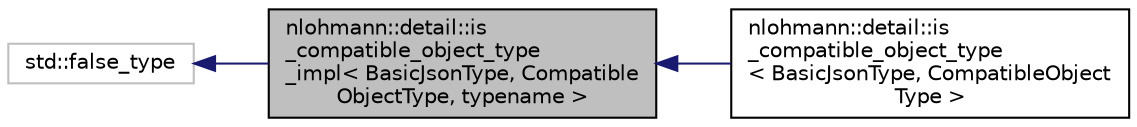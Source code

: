 digraph "nlohmann::detail::is_compatible_object_type_impl&lt; BasicJsonType, CompatibleObjectType, typename &gt;"
{
 // LATEX_PDF_SIZE
  edge [fontname="Helvetica",fontsize="10",labelfontname="Helvetica",labelfontsize="10"];
  node [fontname="Helvetica",fontsize="10",shape=record];
  rankdir="LR";
  Node1 [label="nlohmann::detail::is\l_compatible_object_type\l_impl\< BasicJsonType, Compatible\lObjectType, typename \>",height=0.2,width=0.4,color="black", fillcolor="grey75", style="filled", fontcolor="black",tooltip=" "];
  Node2 -> Node1 [dir="back",color="midnightblue",fontsize="10",style="solid",fontname="Helvetica"];
  Node2 [label="std::false_type",height=0.2,width=0.4,color="grey75", fillcolor="white", style="filled",tooltip=" "];
  Node1 -> Node3 [dir="back",color="midnightblue",fontsize="10",style="solid",fontname="Helvetica"];
  Node3 [label="nlohmann::detail::is\l_compatible_object_type\l\< BasicJsonType, CompatibleObject\lType \>",height=0.2,width=0.4,color="black", fillcolor="white", style="filled",URL="$structnlohmann_1_1detail_1_1is__compatible__object__type.html",tooltip=" "];
}
